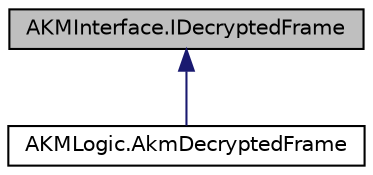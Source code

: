 digraph "AKMInterface.IDecryptedFrame"
{
 // LATEX_PDF_SIZE
  edge [fontname="Helvetica",fontsize="10",labelfontname="Helvetica",labelfontsize="10"];
  node [fontname="Helvetica",fontsize="10",shape=record];
  Node1 [label="AKMInterface.IDecryptedFrame",height=0.2,width=0.4,color="black", fillcolor="grey75", style="filled", fontcolor="black",tooltip=" "];
  Node1 -> Node2 [dir="back",color="midnightblue",fontsize="10",style="solid",fontname="Helvetica"];
  Node2 [label="AKMLogic.AkmDecryptedFrame",height=0.2,width=0.4,color="black", fillcolor="white", style="filled",URL="$class_a_k_m_logic_1_1_akm_decrypted_frame.html",tooltip=" "];
}
